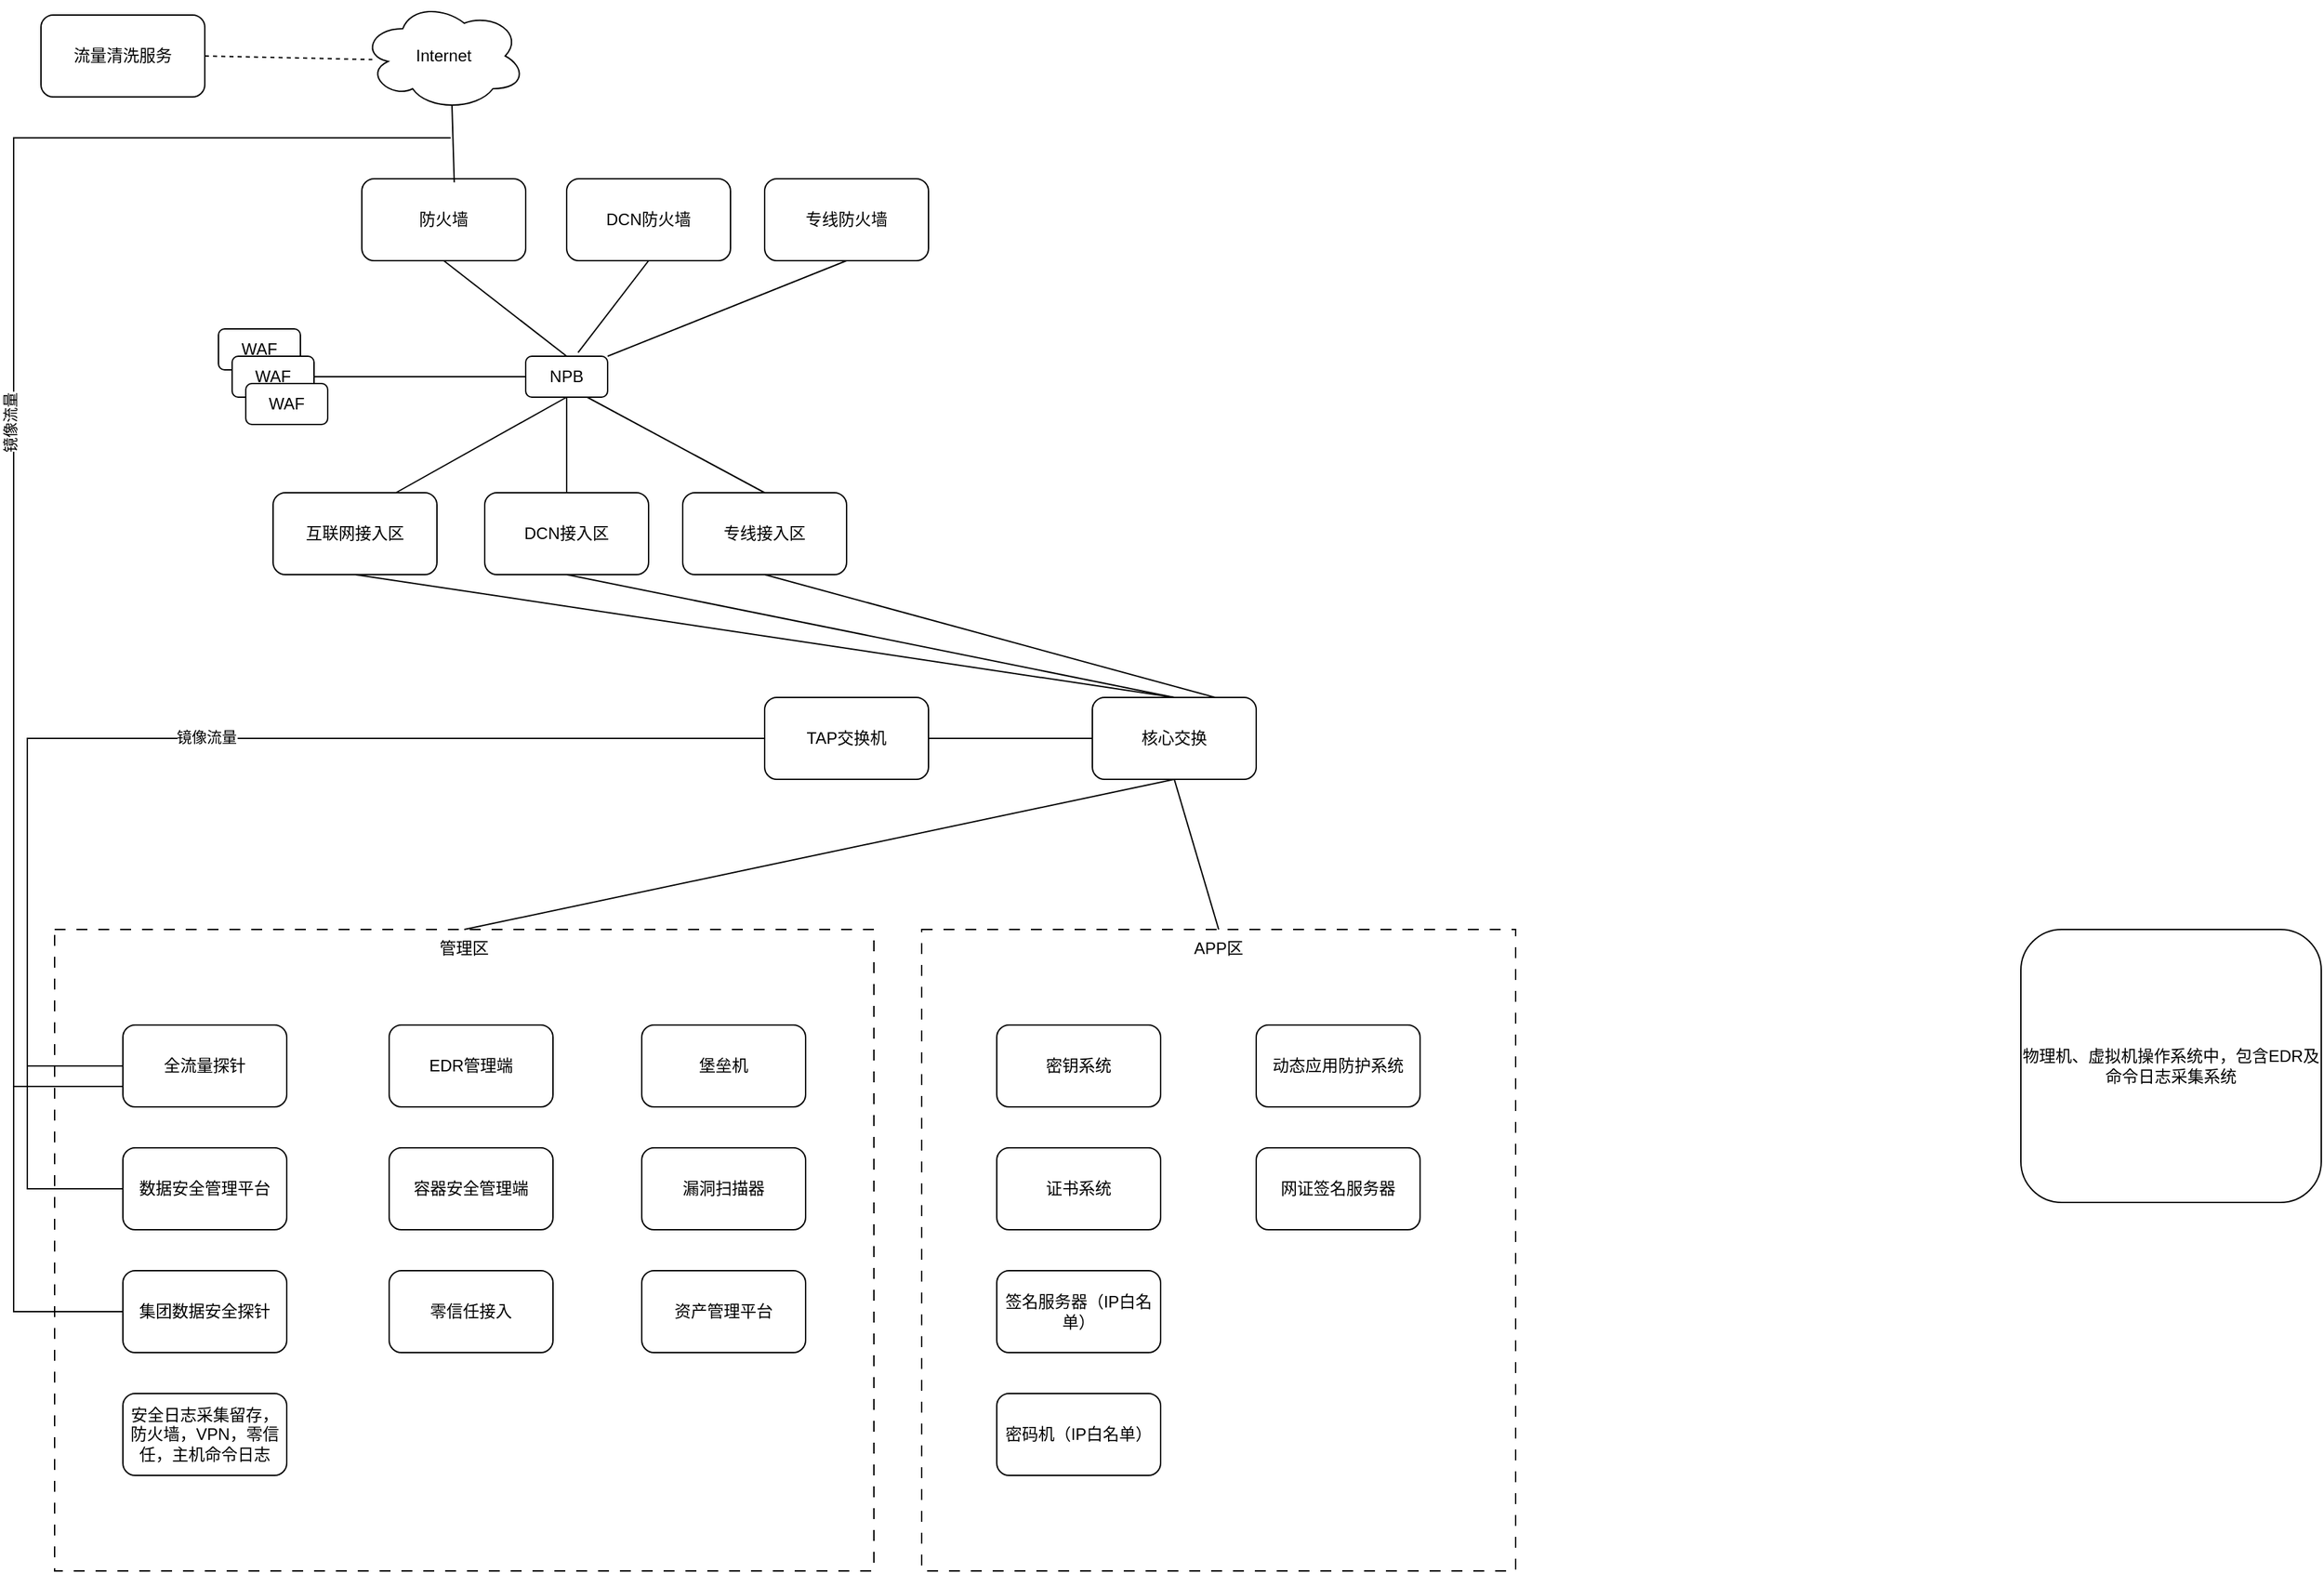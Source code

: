 <mxfile version="22.1.16" type="github">
  <diagram name="Page-1" id="SjuoFifx6ghLgIIXIPQF">
    <mxGraphModel dx="2074" dy="1132" grid="1" gridSize="10" guides="1" tooltips="1" connect="1" arrows="1" fold="1" page="1" pageScale="1" pageWidth="850" pageHeight="1100" math="0" shadow="0">
      <root>
        <mxCell id="0" />
        <mxCell id="1" parent="0" />
        <mxCell id="OezaXA5_lqatCkhkfjHj-42" value="APP区" style="rounded=0;whiteSpace=wrap;html=1;verticalAlign=top;dashed=1;dashPattern=8 8;" vertex="1" parent="1">
          <mxGeometry x="685" y="860" width="435" height="470" as="geometry" />
        </mxCell>
        <mxCell id="OezaXA5_lqatCkhkfjHj-41" value="管理区" style="rounded=0;whiteSpace=wrap;html=1;verticalAlign=top;dashed=1;dashPattern=8 8;" vertex="1" parent="1">
          <mxGeometry x="50" y="860" width="600" height="470" as="geometry" />
        </mxCell>
        <mxCell id="OezaXA5_lqatCkhkfjHj-1" value="Internet" style="ellipse;shape=cloud;whiteSpace=wrap;html=1;" vertex="1" parent="1">
          <mxGeometry x="275" y="180" width="120" height="80" as="geometry" />
        </mxCell>
        <mxCell id="OezaXA5_lqatCkhkfjHj-2" value="" style="endArrow=none;dashed=1;html=1;rounded=0;exitX=1;exitY=0.5;exitDx=0;exitDy=0;entryX=0.064;entryY=0.533;entryDx=0;entryDy=0;entryPerimeter=0;" edge="1" parent="1" source="OezaXA5_lqatCkhkfjHj-3" target="OezaXA5_lqatCkhkfjHj-1">
          <mxGeometry width="50" height="50" relative="1" as="geometry">
            <mxPoint x="420" y="210" as="sourcePoint" />
            <mxPoint x="510" y="220" as="targetPoint" />
          </mxGeometry>
        </mxCell>
        <mxCell id="OezaXA5_lqatCkhkfjHj-3" value="流量清洗服务" style="rounded=1;whiteSpace=wrap;html=1;" vertex="1" parent="1">
          <mxGeometry x="40" y="190" width="120" height="60" as="geometry" />
        </mxCell>
        <mxCell id="OezaXA5_lqatCkhkfjHj-4" value="防火墙" style="rounded=1;whiteSpace=wrap;html=1;" vertex="1" parent="1">
          <mxGeometry x="275" y="310" width="120" height="60" as="geometry" />
        </mxCell>
        <mxCell id="OezaXA5_lqatCkhkfjHj-5" value="互联网接入区" style="rounded=1;whiteSpace=wrap;html=1;" vertex="1" parent="1">
          <mxGeometry x="210" y="540" width="120" height="60" as="geometry" />
        </mxCell>
        <mxCell id="OezaXA5_lqatCkhkfjHj-6" value="DCN接入区" style="rounded=1;whiteSpace=wrap;html=1;" vertex="1" parent="1">
          <mxGeometry x="365" y="540" width="120" height="60" as="geometry" />
        </mxCell>
        <mxCell id="OezaXA5_lqatCkhkfjHj-12" value="NPB" style="rounded=1;whiteSpace=wrap;html=1;" vertex="1" parent="1">
          <mxGeometry x="395" y="440" width="60" height="30" as="geometry" />
        </mxCell>
        <mxCell id="OezaXA5_lqatCkhkfjHj-13" value="" style="endArrow=none;html=1;rounded=0;entryX=0.5;entryY=1;entryDx=0;entryDy=0;exitX=0.5;exitY=0;exitDx=0;exitDy=0;" edge="1" parent="1" source="OezaXA5_lqatCkhkfjHj-12" target="OezaXA5_lqatCkhkfjHj-4">
          <mxGeometry width="50" height="50" relative="1" as="geometry">
            <mxPoint x="400" y="600" as="sourcePoint" />
            <mxPoint x="450" y="550" as="targetPoint" />
          </mxGeometry>
        </mxCell>
        <mxCell id="OezaXA5_lqatCkhkfjHj-14" value="" style="endArrow=none;html=1;rounded=0;entryX=0.5;entryY=1;entryDx=0;entryDy=0;exitX=0.75;exitY=0;exitDx=0;exitDy=0;" edge="1" parent="1" source="OezaXA5_lqatCkhkfjHj-5" target="OezaXA5_lqatCkhkfjHj-12">
          <mxGeometry width="50" height="50" relative="1" as="geometry">
            <mxPoint x="400" y="600" as="sourcePoint" />
            <mxPoint x="450" y="550" as="targetPoint" />
          </mxGeometry>
        </mxCell>
        <mxCell id="OezaXA5_lqatCkhkfjHj-15" value="" style="endArrow=none;html=1;rounded=0;entryX=0.5;entryY=1;entryDx=0;entryDy=0;exitX=0.5;exitY=0;exitDx=0;exitDy=0;" edge="1" parent="1" source="OezaXA5_lqatCkhkfjHj-6" target="OezaXA5_lqatCkhkfjHj-12">
          <mxGeometry width="50" height="50" relative="1" as="geometry">
            <mxPoint x="400" y="600" as="sourcePoint" />
            <mxPoint x="450" y="550" as="targetPoint" />
          </mxGeometry>
        </mxCell>
        <mxCell id="OezaXA5_lqatCkhkfjHj-17" value="" style="endArrow=none;html=1;rounded=0;entryX=0.55;entryY=0.95;entryDx=0;entryDy=0;entryPerimeter=0;exitX=0.564;exitY=0.044;exitDx=0;exitDy=0;exitPerimeter=0;" edge="1" parent="1" source="OezaXA5_lqatCkhkfjHj-4" target="OezaXA5_lqatCkhkfjHj-1">
          <mxGeometry width="50" height="50" relative="1" as="geometry">
            <mxPoint x="400" y="600" as="sourcePoint" />
            <mxPoint x="450" y="550" as="targetPoint" />
          </mxGeometry>
        </mxCell>
        <mxCell id="OezaXA5_lqatCkhkfjHj-18" value="DCN防火墙" style="rounded=1;whiteSpace=wrap;html=1;" vertex="1" parent="1">
          <mxGeometry x="425" y="310" width="120" height="60" as="geometry" />
        </mxCell>
        <mxCell id="OezaXA5_lqatCkhkfjHj-19" value="专线防火墙" style="rounded=1;whiteSpace=wrap;html=1;" vertex="1" parent="1">
          <mxGeometry x="570" y="310" width="120" height="60" as="geometry" />
        </mxCell>
        <mxCell id="OezaXA5_lqatCkhkfjHj-20" value="" style="endArrow=none;html=1;rounded=0;entryX=0.5;entryY=1;entryDx=0;entryDy=0;exitX=0.639;exitY=-0.089;exitDx=0;exitDy=0;exitPerimeter=0;" edge="1" parent="1" source="OezaXA5_lqatCkhkfjHj-12" target="OezaXA5_lqatCkhkfjHj-18">
          <mxGeometry width="50" height="50" relative="1" as="geometry">
            <mxPoint x="400" y="600" as="sourcePoint" />
            <mxPoint x="450" y="550" as="targetPoint" />
          </mxGeometry>
        </mxCell>
        <mxCell id="OezaXA5_lqatCkhkfjHj-21" value="" style="endArrow=none;html=1;rounded=0;entryX=0.5;entryY=1;entryDx=0;entryDy=0;exitX=1;exitY=0;exitDx=0;exitDy=0;" edge="1" parent="1" source="OezaXA5_lqatCkhkfjHj-12" target="OezaXA5_lqatCkhkfjHj-19">
          <mxGeometry width="50" height="50" relative="1" as="geometry">
            <mxPoint x="400" y="600" as="sourcePoint" />
            <mxPoint x="450" y="550" as="targetPoint" />
          </mxGeometry>
        </mxCell>
        <mxCell id="OezaXA5_lqatCkhkfjHj-22" value="专线接入区" style="rounded=1;whiteSpace=wrap;html=1;" vertex="1" parent="1">
          <mxGeometry x="510" y="540" width="120" height="60" as="geometry" />
        </mxCell>
        <mxCell id="OezaXA5_lqatCkhkfjHj-23" value="" style="endArrow=none;html=1;rounded=0;entryX=0.75;entryY=1;entryDx=0;entryDy=0;exitX=0.5;exitY=0;exitDx=0;exitDy=0;" edge="1" parent="1" source="OezaXA5_lqatCkhkfjHj-22" target="OezaXA5_lqatCkhkfjHj-12">
          <mxGeometry width="50" height="50" relative="1" as="geometry">
            <mxPoint x="400" y="600" as="sourcePoint" />
            <mxPoint x="450" y="550" as="targetPoint" />
          </mxGeometry>
        </mxCell>
        <mxCell id="OezaXA5_lqatCkhkfjHj-24" value="" style="endArrow=none;html=1;rounded=0;entryX=0;entryY=0.5;entryDx=0;entryDy=0;" edge="1" parent="1" target="OezaXA5_lqatCkhkfjHj-12">
          <mxGeometry width="50" height="50" relative="1" as="geometry">
            <mxPoint x="240" y="455" as="sourcePoint" />
            <mxPoint x="450" y="550" as="targetPoint" />
          </mxGeometry>
        </mxCell>
        <mxCell id="OezaXA5_lqatCkhkfjHj-25" value="WAF" style="rounded=1;whiteSpace=wrap;html=1;" vertex="1" parent="1">
          <mxGeometry x="170" y="420" width="60" height="30" as="geometry" />
        </mxCell>
        <mxCell id="OezaXA5_lqatCkhkfjHj-26" value="WAF" style="rounded=1;whiteSpace=wrap;html=1;" vertex="1" parent="1">
          <mxGeometry x="180" y="440" width="60" height="30" as="geometry" />
        </mxCell>
        <mxCell id="OezaXA5_lqatCkhkfjHj-27" value="WAF" style="rounded=1;whiteSpace=wrap;html=1;" vertex="1" parent="1">
          <mxGeometry x="190" y="460" width="60" height="30" as="geometry" />
        </mxCell>
        <mxCell id="OezaXA5_lqatCkhkfjHj-28" value="漏洞扫描器" style="rounded=1;whiteSpace=wrap;html=1;" vertex="1" parent="1">
          <mxGeometry x="480" y="1020" width="120" height="60" as="geometry" />
        </mxCell>
        <mxCell id="OezaXA5_lqatCkhkfjHj-29" value="资产管理平台" style="rounded=1;whiteSpace=wrap;html=1;" vertex="1" parent="1">
          <mxGeometry x="480" y="1110" width="120" height="60" as="geometry" />
        </mxCell>
        <mxCell id="OezaXA5_lqatCkhkfjHj-30" value="全流量探针" style="rounded=1;whiteSpace=wrap;html=1;" vertex="1" parent="1">
          <mxGeometry x="100" y="930" width="120" height="60" as="geometry" />
        </mxCell>
        <mxCell id="OezaXA5_lqatCkhkfjHj-31" value="集团数据安全探针" style="rounded=1;whiteSpace=wrap;html=1;" vertex="1" parent="1">
          <mxGeometry x="100" y="1110" width="120" height="60" as="geometry" />
        </mxCell>
        <mxCell id="OezaXA5_lqatCkhkfjHj-32" value="EDR管理端" style="rounded=1;whiteSpace=wrap;html=1;" vertex="1" parent="1">
          <mxGeometry x="295" y="930" width="120" height="60" as="geometry" />
        </mxCell>
        <mxCell id="OezaXA5_lqatCkhkfjHj-33" value="容器安全管理端" style="rounded=1;whiteSpace=wrap;html=1;" vertex="1" parent="1">
          <mxGeometry x="295" y="1020" width="120" height="60" as="geometry" />
        </mxCell>
        <mxCell id="OezaXA5_lqatCkhkfjHj-34" value="零信任接入" style="rounded=1;whiteSpace=wrap;html=1;" vertex="1" parent="1">
          <mxGeometry x="295" y="1110" width="120" height="60" as="geometry" />
        </mxCell>
        <mxCell id="OezaXA5_lqatCkhkfjHj-35" value="安全日志采集留存，防火墙，VPN，零信任，主机命令日志" style="rounded=1;whiteSpace=wrap;html=1;" vertex="1" parent="1">
          <mxGeometry x="100" y="1200" width="120" height="60" as="geometry" />
        </mxCell>
        <mxCell id="OezaXA5_lqatCkhkfjHj-36" value="密钥系统" style="rounded=1;whiteSpace=wrap;html=1;" vertex="1" parent="1">
          <mxGeometry x="740" y="930" width="120" height="60" as="geometry" />
        </mxCell>
        <mxCell id="OezaXA5_lqatCkhkfjHj-37" value="证书系统" style="rounded=1;whiteSpace=wrap;html=1;" vertex="1" parent="1">
          <mxGeometry x="740" y="1020" width="120" height="60" as="geometry" />
        </mxCell>
        <mxCell id="OezaXA5_lqatCkhkfjHj-38" value="签名服务器（IP白名单）" style="rounded=1;whiteSpace=wrap;html=1;" vertex="1" parent="1">
          <mxGeometry x="740" y="1110" width="120" height="60" as="geometry" />
        </mxCell>
        <mxCell id="OezaXA5_lqatCkhkfjHj-39" value="密码机（IP白名单）" style="rounded=1;whiteSpace=wrap;html=1;" vertex="1" parent="1">
          <mxGeometry x="740" y="1200" width="120" height="60" as="geometry" />
        </mxCell>
        <mxCell id="OezaXA5_lqatCkhkfjHj-40" value="堡垒机" style="rounded=1;whiteSpace=wrap;html=1;" vertex="1" parent="1">
          <mxGeometry x="480" y="930" width="120" height="60" as="geometry" />
        </mxCell>
        <mxCell id="OezaXA5_lqatCkhkfjHj-43" value="核心交换" style="rounded=1;whiteSpace=wrap;html=1;" vertex="1" parent="1">
          <mxGeometry x="810" y="690" width="120" height="60" as="geometry" />
        </mxCell>
        <mxCell id="OezaXA5_lqatCkhkfjHj-44" value="" style="endArrow=none;html=1;rounded=0;exitX=0;exitY=0.5;exitDx=0;exitDy=0;entryX=0;entryY=0.5;entryDx=0;entryDy=0;" edge="1" parent="1" source="OezaXA5_lqatCkhkfjHj-30" target="OezaXA5_lqatCkhkfjHj-47">
          <mxGeometry width="50" height="50" relative="1" as="geometry">
            <mxPoint x="20" y="1080" as="sourcePoint" />
            <mxPoint x="510" y="720" as="targetPoint" />
            <Array as="points">
              <mxPoint x="30" y="960" />
              <mxPoint x="30" y="720" />
            </Array>
          </mxGeometry>
        </mxCell>
        <mxCell id="OezaXA5_lqatCkhkfjHj-45" value="镜像流量" style="edgeLabel;html=1;align=center;verticalAlign=middle;resizable=0;points=[];" vertex="1" connectable="0" parent="OezaXA5_lqatCkhkfjHj-44">
          <mxGeometry x="0.038" y="1" relative="1" as="geometry">
            <mxPoint as="offset" />
          </mxGeometry>
        </mxCell>
        <mxCell id="OezaXA5_lqatCkhkfjHj-46" value="" style="endArrow=none;html=1;rounded=0;exitX=0;exitY=0.75;exitDx=0;exitDy=0;" edge="1" parent="1" source="OezaXA5_lqatCkhkfjHj-30">
          <mxGeometry width="50" height="50" relative="1" as="geometry">
            <mxPoint x="20" y="1070" as="sourcePoint" />
            <mxPoint x="340" y="280" as="targetPoint" />
            <Array as="points">
              <mxPoint x="20" y="975" />
              <mxPoint x="20" y="280" />
            </Array>
          </mxGeometry>
        </mxCell>
        <mxCell id="OezaXA5_lqatCkhkfjHj-49" value="镜像流量" style="edgeLabel;html=1;align=center;verticalAlign=middle;resizable=0;points=[];horizontal=0;" vertex="1" connectable="0" parent="OezaXA5_lqatCkhkfjHj-46">
          <mxGeometry x="0.034" y="3" relative="1" as="geometry">
            <mxPoint as="offset" />
          </mxGeometry>
        </mxCell>
        <mxCell id="OezaXA5_lqatCkhkfjHj-47" value="TAP交换机" style="rounded=1;whiteSpace=wrap;html=1;" vertex="1" parent="1">
          <mxGeometry x="570" y="690" width="120" height="60" as="geometry" />
        </mxCell>
        <mxCell id="OezaXA5_lqatCkhkfjHj-48" value="" style="endArrow=none;html=1;rounded=0;entryX=0;entryY=0.5;entryDx=0;entryDy=0;exitX=1;exitY=0.5;exitDx=0;exitDy=0;" edge="1" parent="1" source="OezaXA5_lqatCkhkfjHj-47" target="OezaXA5_lqatCkhkfjHj-43">
          <mxGeometry width="50" height="50" relative="1" as="geometry">
            <mxPoint x="400" y="900" as="sourcePoint" />
            <mxPoint x="450" y="850" as="targetPoint" />
          </mxGeometry>
        </mxCell>
        <mxCell id="OezaXA5_lqatCkhkfjHj-50" value="" style="endArrow=none;html=1;rounded=0;entryX=0.5;entryY=1;entryDx=0;entryDy=0;exitX=0.5;exitY=0;exitDx=0;exitDy=0;" edge="1" parent="1" source="OezaXA5_lqatCkhkfjHj-43" target="OezaXA5_lqatCkhkfjHj-5">
          <mxGeometry width="50" height="50" relative="1" as="geometry">
            <mxPoint x="400" y="900" as="sourcePoint" />
            <mxPoint x="450" y="850" as="targetPoint" />
          </mxGeometry>
        </mxCell>
        <mxCell id="OezaXA5_lqatCkhkfjHj-52" value="" style="endArrow=none;html=1;rounded=0;entryX=0.5;entryY=1;entryDx=0;entryDy=0;exitX=0.5;exitY=0;exitDx=0;exitDy=0;" edge="1" parent="1" source="OezaXA5_lqatCkhkfjHj-43">
          <mxGeometry width="50" height="50" relative="1" as="geometry">
            <mxPoint x="785" y="690" as="sourcePoint" />
            <mxPoint x="425" y="600" as="targetPoint" />
          </mxGeometry>
        </mxCell>
        <mxCell id="OezaXA5_lqatCkhkfjHj-53" value="" style="endArrow=none;html=1;rounded=0;entryX=0.5;entryY=1;entryDx=0;entryDy=0;exitX=0.75;exitY=0;exitDx=0;exitDy=0;" edge="1" parent="1" source="OezaXA5_lqatCkhkfjHj-43">
          <mxGeometry width="50" height="50" relative="1" as="geometry">
            <mxPoint x="1015" y="690" as="sourcePoint" />
            <mxPoint x="570" y="600" as="targetPoint" />
          </mxGeometry>
        </mxCell>
        <mxCell id="OezaXA5_lqatCkhkfjHj-54" value="" style="endArrow=none;html=1;rounded=0;entryX=0.5;entryY=1;entryDx=0;entryDy=0;exitX=0.5;exitY=0;exitDx=0;exitDy=0;" edge="1" parent="1" source="OezaXA5_lqatCkhkfjHj-41" target="OezaXA5_lqatCkhkfjHj-43">
          <mxGeometry width="50" height="50" relative="1" as="geometry">
            <mxPoint x="730" y="900" as="sourcePoint" />
            <mxPoint x="780" y="850" as="targetPoint" />
          </mxGeometry>
        </mxCell>
        <mxCell id="OezaXA5_lqatCkhkfjHj-55" value="" style="endArrow=none;html=1;rounded=0;entryX=0.5;entryY=1;entryDx=0;entryDy=0;exitX=0.5;exitY=0;exitDx=0;exitDy=0;" edge="1" parent="1" source="OezaXA5_lqatCkhkfjHj-42" target="OezaXA5_lqatCkhkfjHj-43">
          <mxGeometry width="50" height="50" relative="1" as="geometry">
            <mxPoint x="730" y="900" as="sourcePoint" />
            <mxPoint x="780" y="850" as="targetPoint" />
          </mxGeometry>
        </mxCell>
        <mxCell id="OezaXA5_lqatCkhkfjHj-56" value="动态应用防护系统" style="rounded=1;whiteSpace=wrap;html=1;" vertex="1" parent="1">
          <mxGeometry x="930" y="930" width="120" height="60" as="geometry" />
        </mxCell>
        <mxCell id="OezaXA5_lqatCkhkfjHj-57" value="网证签名服务器" style="rounded=1;whiteSpace=wrap;html=1;" vertex="1" parent="1">
          <mxGeometry x="930" y="1020" width="120" height="60" as="geometry" />
        </mxCell>
        <mxCell id="OezaXA5_lqatCkhkfjHj-58" value="数据安全管理平台" style="rounded=1;whiteSpace=wrap;html=1;" vertex="1" parent="1">
          <mxGeometry x="100" y="1020" width="120" height="60" as="geometry" />
        </mxCell>
        <mxCell id="OezaXA5_lqatCkhkfjHj-63" value="" style="endArrow=none;html=1;rounded=0;entryX=0;entryY=0.5;entryDx=0;entryDy=0;" edge="1" parent="1" target="OezaXA5_lqatCkhkfjHj-31">
          <mxGeometry width="50" height="50" relative="1" as="geometry">
            <mxPoint x="20" y="970" as="sourcePoint" />
            <mxPoint x="20" y="1050" as="targetPoint" />
            <Array as="points">
              <mxPoint x="20" y="1140" />
            </Array>
          </mxGeometry>
        </mxCell>
        <mxCell id="OezaXA5_lqatCkhkfjHj-64" value="" style="endArrow=none;html=1;rounded=0;entryX=0;entryY=0.5;entryDx=0;entryDy=0;" edge="1" parent="1" target="OezaXA5_lqatCkhkfjHj-58">
          <mxGeometry width="50" height="50" relative="1" as="geometry">
            <mxPoint x="30" y="960" as="sourcePoint" />
            <mxPoint x="30" y="1090" as="targetPoint" />
            <Array as="points">
              <mxPoint x="30" y="1050" />
            </Array>
          </mxGeometry>
        </mxCell>
        <mxCell id="OezaXA5_lqatCkhkfjHj-65" value="物理机、虚拟机操作系统中，包含EDR及命令日志采集系统" style="rounded=1;whiteSpace=wrap;html=1;" vertex="1" parent="1">
          <mxGeometry x="1490" y="860" width="220" height="200" as="geometry" />
        </mxCell>
      </root>
    </mxGraphModel>
  </diagram>
</mxfile>
